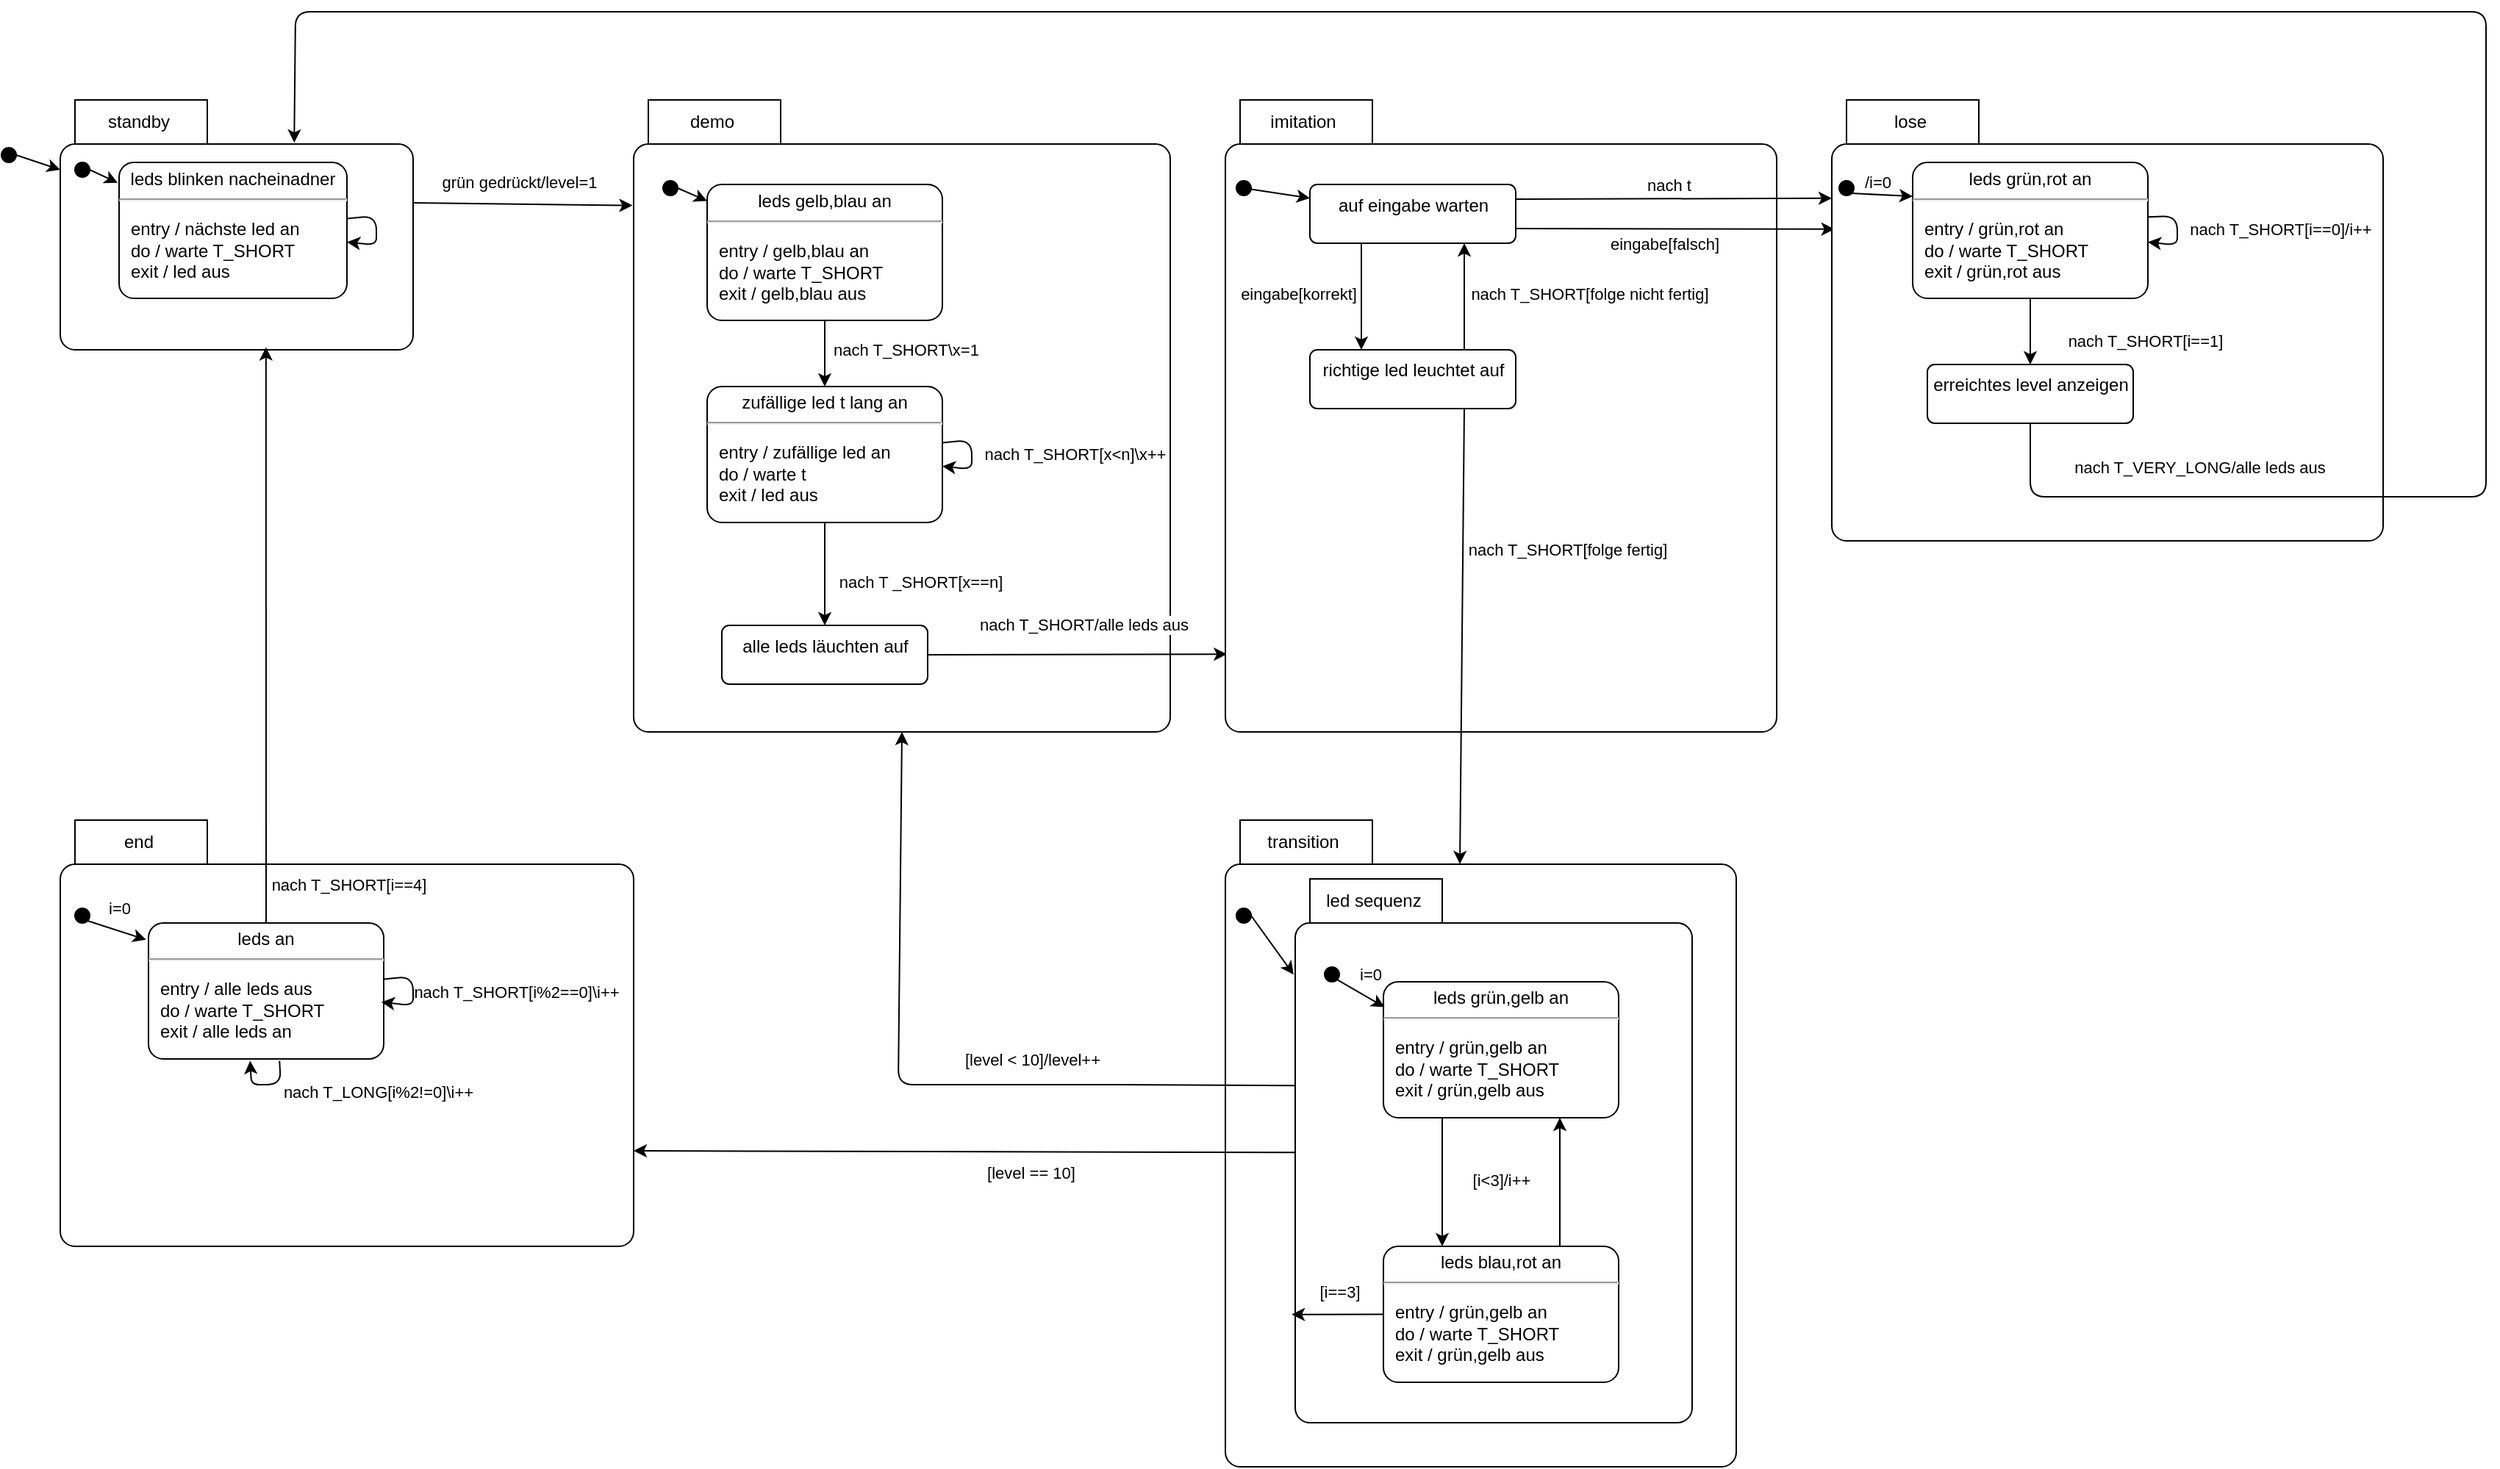 <mxfile version="22.0.8" type="device" pages="3">
  <diagram id="D3IicqyF11kkm4o1MD9Q" name="Page-1">
    <mxGraphModel dx="1434" dy="746" grid="1" gridSize="10" guides="1" tooltips="1" connect="1" arrows="1" fold="1" page="1" pageScale="1" pageWidth="850" pageHeight="1100" math="0" shadow="0">
      <root>
        <mxCell id="0" />
        <mxCell id="1" parent="0" />
        <mxCell id="29" style="edgeStyle=none;html=1;entryX=-0.002;entryY=0.167;entryDx=0;entryDy=0;entryPerimeter=0;exitX=0;exitY=0;exitDx=240;exitDy=70;exitPerimeter=0;" parent="1" source="10" target="27" edge="1">
          <mxGeometry relative="1" as="geometry" />
        </mxCell>
        <mxCell id="33" value="grün gedrückt/level=1" style="edgeLabel;html=1;align=center;verticalAlign=middle;resizable=0;points=[];" parent="29" vertex="1" connectable="0">
          <mxGeometry x="0.108" relative="1" as="geometry">
            <mxPoint x="-11" y="-15" as="offset" />
          </mxGeometry>
        </mxCell>
        <mxCell id="10" value="standby" style="shape=folder;align=center;verticalAlign=middle;fontStyle=0;tabWidth=100;tabHeight=30;tabPosition=left;html=1;boundedLbl=1;labelInHeader=1;rounded=1;absoluteArcSize=1;arcSize=10;" parent="1" vertex="1">
          <mxGeometry x="120" y="100" width="240" height="170" as="geometry" />
        </mxCell>
        <mxCell id="23" style="edgeStyle=none;html=1;exitX=1;exitY=0.5;exitDx=0;exitDy=0;entryX=-0.006;entryY=0.15;entryDx=0;entryDy=0;entryPerimeter=0;" parent="1" source="18" target="Jlubn_iuwcVvSVEcYl1L-103" edge="1">
          <mxGeometry relative="1" as="geometry">
            <mxPoint x="160.7" y="151.192" as="targetPoint" />
          </mxGeometry>
        </mxCell>
        <mxCell id="18" value="" style="ellipse;fillColor=strokeColor;" parent="1" vertex="1">
          <mxGeometry x="130" y="142.5" width="10" height="10" as="geometry" />
        </mxCell>
        <mxCell id="22" style="edgeStyle=none;html=1;exitX=1;exitY=0.5;exitDx=0;exitDy=0;entryX=0;entryY=0;entryDx=0;entryDy=47.5;entryPerimeter=0;" parent="1" source="19" target="10" edge="1">
          <mxGeometry relative="1" as="geometry" />
        </mxCell>
        <mxCell id="19" value="" style="ellipse;fillColor=strokeColor;" parent="1" vertex="1">
          <mxGeometry x="80" y="132.5" width="10" height="10" as="geometry" />
        </mxCell>
        <mxCell id="27" value="demo" style="shape=folder;align=center;verticalAlign=middle;fontStyle=0;tabWidth=100;tabHeight=30;tabPosition=left;html=1;boundedLbl=1;labelInHeader=1;rounded=1;absoluteArcSize=1;arcSize=10;" parent="1" vertex="1">
          <mxGeometry x="510" y="100" width="365" height="430" as="geometry" />
        </mxCell>
        <mxCell id="38" style="edgeStyle=none;html=1;" parent="1" source="Jlubn_iuwcVvSVEcYl1L-103" target="Jlubn_iuwcVvSVEcYl1L-103" edge="1">
          <mxGeometry relative="1" as="geometry">
            <mxPoint x="259.8" y="159.6" as="sourcePoint" />
            <mxPoint x="260" y="173.393" as="targetPoint" />
          </mxGeometry>
        </mxCell>
        <mxCell id="46" style="edgeStyle=none;html=1;" parent="1" source="51" target="53" edge="1">
          <mxGeometry relative="1" as="geometry">
            <mxPoint x="640" y="192.5" as="sourcePoint" />
            <mxPoint x="555" y="350.0" as="targetPoint" />
          </mxGeometry>
        </mxCell>
        <mxCell id="47" value="nach T_SHORT\x=1" style="edgeLabel;html=1;align=center;verticalAlign=middle;resizable=0;points=[];" parent="46" vertex="1" connectable="0">
          <mxGeometry x="-0.562" y="1" relative="1" as="geometry">
            <mxPoint x="54" y="10" as="offset" />
          </mxGeometry>
        </mxCell>
        <mxCell id="42" style="edgeStyle=none;html=1;exitX=1;exitY=0.5;exitDx=0;exitDy=0;" parent="1" source="41" target="51" edge="1">
          <mxGeometry relative="1" as="geometry">
            <mxPoint x="570" y="162.5" as="targetPoint" />
          </mxGeometry>
        </mxCell>
        <mxCell id="41" value="" style="ellipse;fillColor=strokeColor;" parent="1" vertex="1">
          <mxGeometry x="530" y="155" width="10" height="10" as="geometry" />
        </mxCell>
        <mxCell id="49" style="edgeStyle=none;html=1;entryX=0.5;entryY=0;entryDx=0;entryDy=0;" parent="1" source="53" target="48" edge="1">
          <mxGeometry relative="1" as="geometry">
            <mxPoint x="540" y="520" as="sourcePoint" />
          </mxGeometry>
        </mxCell>
        <mxCell id="50" value="nach T _SHORT[x==n]" style="edgeLabel;html=1;align=center;verticalAlign=middle;resizable=0;points=[];" parent="49" vertex="1" connectable="0">
          <mxGeometry x="-0.407" y="1" relative="1" as="geometry">
            <mxPoint x="64" y="19" as="offset" />
          </mxGeometry>
        </mxCell>
        <mxCell id="44" style="edgeStyle=none;html=1;" parent="1" source="53" target="53" edge="1">
          <mxGeometry relative="1" as="geometry">
            <mxPoint x="730" y="440.0" as="sourcePoint" />
            <mxPoint x="730" y="457.778" as="targetPoint" />
          </mxGeometry>
        </mxCell>
        <mxCell id="45" value="nach T_SHORT[x&amp;lt;n]\x++" style="edgeLabel;html=1;align=center;verticalAlign=middle;resizable=0;points=[];" parent="44" vertex="1" connectable="0">
          <mxGeometry x="-0.197" y="-1" relative="1" as="geometry">
            <mxPoint x="71" y="6" as="offset" />
          </mxGeometry>
        </mxCell>
        <mxCell id="57" style="edgeStyle=none;html=1;exitX=1;exitY=0.5;exitDx=0;exitDy=0;entryX=0.003;entryY=0.877;entryDx=0;entryDy=0;entryPerimeter=0;" parent="1" source="48" target="55" edge="1">
          <mxGeometry relative="1" as="geometry" />
        </mxCell>
        <mxCell id="58" value="nach T_SHORT/alle leds aus" style="edgeLabel;html=1;align=center;verticalAlign=middle;resizable=0;points=[];" parent="57" vertex="1" connectable="0">
          <mxGeometry x="0.389" relative="1" as="geometry">
            <mxPoint x="-36" y="-20" as="offset" />
          </mxGeometry>
        </mxCell>
        <mxCell id="48" value="alle leds läuchten auf" style="html=1;align=center;verticalAlign=top;rounded=1;absoluteArcSize=1;arcSize=10;dashed=0;" parent="1" vertex="1">
          <mxGeometry x="570" y="457.5" width="140" height="40" as="geometry" />
        </mxCell>
        <mxCell id="51" value="&lt;p style=&quot;margin:0px;margin-top:4px;text-align:center;&quot;&gt;&lt;span style=&quot;&quot;&gt;leds gelb,blau an&lt;/span&gt;&lt;br&gt;&lt;/p&gt;&lt;hr&gt;&lt;p&gt;&lt;/p&gt;&lt;p style=&quot;margin:0px;margin-left:8px;text-align:left;&quot;&gt;entry / gelb,blau an&amp;nbsp;&lt;br&gt;do / warte T_SHORT&lt;br&gt;exit / gelb,blau aus&lt;/p&gt;" style="shape=mxgraph.sysml.simpleState;html=1;overflow=fill;whiteSpace=wrap;align=center;" parent="1" vertex="1">
          <mxGeometry x="560" y="157.5" width="160" height="92.5" as="geometry" />
        </mxCell>
        <mxCell id="53" value="&lt;p style=&quot;margin:0px;margin-top:4px;text-align:center;&quot;&gt;zufällige led t lang an&lt;/p&gt;&lt;hr&gt;&lt;p&gt;&lt;/p&gt;&lt;p style=&quot;margin:0px;margin-left:8px;text-align:left;&quot;&gt;entry / zufällige led an&amp;nbsp;&lt;br&gt;do / warte t&lt;br&gt;exit / led aus&lt;/p&gt;" style="shape=mxgraph.sysml.simpleState;html=1;overflow=fill;whiteSpace=wrap;align=center;" parent="1" vertex="1">
          <mxGeometry x="560" y="295" width="160" height="92.5" as="geometry" />
        </mxCell>
        <mxCell id="55" value="imitation" style="shape=folder;align=center;verticalAlign=middle;fontStyle=0;tabWidth=100;tabHeight=30;tabPosition=left;html=1;boundedLbl=1;labelInHeader=1;rounded=1;absoluteArcSize=1;arcSize=10;" parent="1" vertex="1">
          <mxGeometry x="912.5" y="100" width="375" height="430" as="geometry" />
        </mxCell>
        <mxCell id="63" value="" style="edgeStyle=none;html=1;" parent="1" source="59" target="61" edge="1">
          <mxGeometry relative="1" as="geometry" />
        </mxCell>
        <mxCell id="59" value="" style="ellipse;fillColor=strokeColor;" parent="1" vertex="1">
          <mxGeometry x="920" y="155" width="10" height="10" as="geometry" />
        </mxCell>
        <mxCell id="64" style="edgeStyle=none;html=1;exitX=1;exitY=0.25;exitDx=0;exitDy=0;entryX=0;entryY=0.223;entryDx=0;entryDy=0;entryPerimeter=0;" parent="1" source="61" target="76" edge="1">
          <mxGeometry relative="1" as="geometry">
            <mxPoint x="1320" y="180" as="targetPoint" />
          </mxGeometry>
        </mxCell>
        <mxCell id="65" value="nach t" style="edgeLabel;html=1;align=center;verticalAlign=middle;resizable=0;points=[];" parent="64" vertex="1" connectable="0">
          <mxGeometry x="-0.458" y="1" relative="1" as="geometry">
            <mxPoint x="45" y="-9" as="offset" />
          </mxGeometry>
        </mxCell>
        <mxCell id="67" style="edgeStyle=none;html=1;exitX=1;exitY=0.75;exitDx=0;exitDy=0;entryX=0.005;entryY=0.293;entryDx=0;entryDy=0;entryPerimeter=0;" parent="1" source="61" target="76" edge="1">
          <mxGeometry relative="1" as="geometry">
            <mxPoint x="1320" y="200.241" as="targetPoint" />
          </mxGeometry>
        </mxCell>
        <mxCell id="68" value="eingabe[falsch]" style="edgeLabel;html=1;align=center;verticalAlign=middle;resizable=0;points=[];" parent="67" vertex="1" connectable="0">
          <mxGeometry x="-0.182" y="1" relative="1" as="geometry">
            <mxPoint x="12" y="11" as="offset" />
          </mxGeometry>
        </mxCell>
        <mxCell id="70" style="edgeStyle=none;html=1;exitX=0.25;exitY=1;exitDx=0;exitDy=0;entryX=0.25;entryY=0;entryDx=0;entryDy=0;" parent="1" source="61" target="69" edge="1">
          <mxGeometry relative="1" as="geometry" />
        </mxCell>
        <mxCell id="71" value="eingabe[korrekt]" style="edgeLabel;html=1;align=center;verticalAlign=middle;resizable=0;points=[];" parent="70" vertex="1" connectable="0">
          <mxGeometry x="-0.291" relative="1" as="geometry">
            <mxPoint x="-43" y="9" as="offset" />
          </mxGeometry>
        </mxCell>
        <mxCell id="61" value="auf eingabe warten" style="html=1;align=center;verticalAlign=top;rounded=1;absoluteArcSize=1;arcSize=10;dashed=0;" parent="1" vertex="1">
          <mxGeometry x="970" y="157.5" width="140" height="40" as="geometry" />
        </mxCell>
        <mxCell id="72" style="edgeStyle=none;html=1;exitX=0.75;exitY=0;exitDx=0;exitDy=0;entryX=0.75;entryY=1;entryDx=0;entryDy=0;" parent="1" source="69" target="61" edge="1">
          <mxGeometry relative="1" as="geometry" />
        </mxCell>
        <mxCell id="73" value="nach T_SHORT[folge nicht fertig]" style="edgeLabel;html=1;align=center;verticalAlign=middle;resizable=0;points=[];" parent="72" vertex="1" connectable="0">
          <mxGeometry x="0.291" y="-1" relative="1" as="geometry">
            <mxPoint x="84" y="9" as="offset" />
          </mxGeometry>
        </mxCell>
        <mxCell id="74" style="edgeStyle=none;html=1;exitX=0.75;exitY=1;exitDx=0;exitDy=0;entryX=0.459;entryY=0.068;entryDx=0;entryDy=0;entryPerimeter=0;" parent="1" source="69" target="90" edge="1">
          <mxGeometry relative="1" as="geometry">
            <mxPoint x="1010" y="590" as="targetPoint" />
          </mxGeometry>
        </mxCell>
        <mxCell id="75" value="nach T_SHORT[folge fertig]" style="edgeLabel;html=1;align=center;verticalAlign=middle;resizable=0;points=[];" parent="74" vertex="1" connectable="0">
          <mxGeometry x="-0.629" relative="1" as="geometry">
            <mxPoint x="70" y="38" as="offset" />
          </mxGeometry>
        </mxCell>
        <mxCell id="69" value="richtige led leuchtet auf" style="html=1;align=center;verticalAlign=top;rounded=1;absoluteArcSize=1;arcSize=10;dashed=0;" parent="1" vertex="1">
          <mxGeometry x="970" y="270" width="140" height="40" as="geometry" />
        </mxCell>
        <mxCell id="76" value="lose" style="shape=folder;align=center;verticalAlign=middle;fontStyle=0;tabWidth=100;tabHeight=30;tabPosition=left;html=1;boundedLbl=1;labelInHeader=1;rounded=1;absoluteArcSize=1;arcSize=10;" parent="1" vertex="1">
          <mxGeometry x="1325" y="100" width="375" height="300" as="geometry" />
        </mxCell>
        <mxCell id="82" style="edgeStyle=none;html=1;exitX=1;exitY=1;exitDx=0;exitDy=0;entryX=0;entryY=0.25;entryDx=0;entryDy=0;entryPerimeter=0;" parent="1" source="77" target="Jlubn_iuwcVvSVEcYl1L-104" edge="1">
          <mxGeometry relative="1" as="geometry">
            <mxPoint x="1360" y="180" as="targetPoint" />
          </mxGeometry>
        </mxCell>
        <mxCell id="Jlubn_iuwcVvSVEcYl1L-106" value="/i=0" style="edgeLabel;html=1;align=center;verticalAlign=middle;resizable=0;points=[];" parent="82" vertex="1" connectable="0">
          <mxGeometry x="-0.165" relative="1" as="geometry">
            <mxPoint y="-9" as="offset" />
          </mxGeometry>
        </mxCell>
        <mxCell id="77" value="" style="ellipse;fillColor=strokeColor;" parent="1" vertex="1">
          <mxGeometry x="1330" y="155" width="10" height="10" as="geometry" />
        </mxCell>
        <mxCell id="86" style="edgeStyle=none;html=1;entryX=0.5;entryY=0;entryDx=0;entryDy=0;" parent="1" source="Jlubn_iuwcVvSVEcYl1L-104" target="85" edge="1">
          <mxGeometry relative="1" as="geometry">
            <mxPoint x="1430" y="210" as="sourcePoint" />
          </mxGeometry>
        </mxCell>
        <mxCell id="87" value="nach T_SHORT[i==1]" style="edgeLabel;html=1;align=center;verticalAlign=middle;resizable=0;points=[];" parent="86" vertex="1" connectable="0">
          <mxGeometry x="-0.526" y="1" relative="1" as="geometry">
            <mxPoint x="77" y="18" as="offset" />
          </mxGeometry>
        </mxCell>
        <mxCell id="83" style="edgeStyle=none;html=1;exitX=1;exitY=0.402;exitDx=0;exitDy=0;exitPerimeter=0;" parent="1" source="Jlubn_iuwcVvSVEcYl1L-104" target="Jlubn_iuwcVvSVEcYl1L-104" edge="1">
          <mxGeometry relative="1" as="geometry">
            <mxPoint x="1500" y="180" as="sourcePoint" />
            <mxPoint x="1500" y="197.778" as="targetPoint" />
          </mxGeometry>
        </mxCell>
        <mxCell id="84" value="nach T_SHORT[i==0]/i++" style="edgeLabel;html=1;align=center;verticalAlign=middle;resizable=0;points=[];" parent="83" vertex="1" connectable="0">
          <mxGeometry x="-0.216" y="-1" relative="1" as="geometry">
            <mxPoint x="71" y="6" as="offset" />
          </mxGeometry>
        </mxCell>
        <mxCell id="88" style="edgeStyle=none;html=1;exitX=0.5;exitY=1;exitDx=0;exitDy=0;entryX=0.663;entryY=0.171;entryDx=0;entryDy=0;entryPerimeter=0;" parent="1" source="85" target="10" edge="1">
          <mxGeometry relative="1" as="geometry">
            <mxPoint x="280" y="50" as="targetPoint" />
            <Array as="points">
              <mxPoint x="1460" y="370" />
              <mxPoint x="1770" y="370" />
              <mxPoint x="1770" y="40" />
              <mxPoint x="280" y="40" />
            </Array>
          </mxGeometry>
        </mxCell>
        <mxCell id="89" value="nach T_VERY_LONG/alle leds aus" style="edgeLabel;html=1;align=center;verticalAlign=middle;resizable=0;points=[];" parent="88" vertex="1" connectable="0">
          <mxGeometry x="0.642" relative="1" as="geometry">
            <mxPoint x="978" y="310" as="offset" />
          </mxGeometry>
        </mxCell>
        <mxCell id="85" value="erreichtes level anzeigen" style="html=1;align=center;verticalAlign=top;rounded=1;absoluteArcSize=1;arcSize=10;dashed=0;" parent="1" vertex="1">
          <mxGeometry x="1390" y="280" width="140" height="40" as="geometry" />
        </mxCell>
        <mxCell id="90" value="transition" style="shape=folder;align=center;verticalAlign=middle;fontStyle=0;tabWidth=100;tabHeight=30;tabPosition=left;html=1;boundedLbl=1;labelInHeader=1;rounded=1;absoluteArcSize=1;arcSize=10;" parent="1" vertex="1">
          <mxGeometry x="912.5" y="590" width="347.5" height="440" as="geometry" />
        </mxCell>
        <mxCell id="94" style="edgeStyle=none;html=1;entryX=0.5;entryY=1;entryDx=0;entryDy=0;entryPerimeter=0;exitX=0;exitY=0.38;exitDx=0;exitDy=0;exitPerimeter=0;" parent="1" source="Jlubn_iuwcVvSVEcYl1L-110" target="27" edge="1">
          <mxGeometry relative="1" as="geometry">
            <Array as="points">
              <mxPoint x="830" y="770" />
              <mxPoint x="690" y="770" />
            </Array>
            <mxPoint x="810" y="690" as="sourcePoint" />
          </mxGeometry>
        </mxCell>
        <mxCell id="95" value="[level &amp;lt; 10]/level++" style="edgeLabel;html=1;align=center;verticalAlign=middle;resizable=0;points=[];" parent="94" vertex="1" connectable="0">
          <mxGeometry x="-0.135" y="1" relative="1" as="geometry">
            <mxPoint x="41" y="-18" as="offset" />
          </mxGeometry>
        </mxCell>
        <mxCell id="96" style="edgeStyle=none;html=1;entryX=0;entryY=0;entryDx=390;entryDy=225;entryPerimeter=0;exitX=-0.001;exitY=0.503;exitDx=0;exitDy=0;exitPerimeter=0;" parent="1" source="Jlubn_iuwcVvSVEcYl1L-110" target="98" edge="1">
          <mxGeometry relative="1" as="geometry">
            <mxPoint x="830.0" y="920" as="targetPoint" />
            <Array as="points" />
            <mxPoint x="820" y="910" as="sourcePoint" />
          </mxGeometry>
        </mxCell>
        <mxCell id="97" value="[level == 10]" style="edgeLabel;html=1;align=center;verticalAlign=middle;resizable=0;points=[];" parent="96" vertex="1" connectable="0">
          <mxGeometry x="0.675" y="2" relative="1" as="geometry">
            <mxPoint x="197" y="13" as="offset" />
          </mxGeometry>
        </mxCell>
        <mxCell id="92" value="" style="ellipse;fillColor=strokeColor;" parent="1" vertex="1">
          <mxGeometry x="920" y="650" width="10" height="10" as="geometry" />
        </mxCell>
        <mxCell id="98" value="end" style="shape=folder;align=center;verticalAlign=middle;fontStyle=0;tabWidth=100;tabHeight=30;tabPosition=left;html=1;boundedLbl=1;labelInHeader=1;rounded=1;absoluteArcSize=1;arcSize=10;" parent="1" vertex="1">
          <mxGeometry x="120" y="590" width="390" height="290" as="geometry" />
        </mxCell>
        <mxCell id="101" style="edgeStyle=none;html=1;exitX=1;exitY=1;exitDx=0;exitDy=0;entryX=-0.01;entryY=0.123;entryDx=0;entryDy=0;entryPerimeter=0;" parent="1" source="99" target="Jlubn_iuwcVvSVEcYl1L-127" edge="1">
          <mxGeometry relative="1" as="geometry">
            <mxPoint x="150" y="670" as="targetPoint" />
          </mxGeometry>
        </mxCell>
        <mxCell id="Jlubn_iuwcVvSVEcYl1L-128" value="i=0" style="edgeLabel;html=1;align=center;verticalAlign=middle;resizable=0;points=[];" parent="101" vertex="1" connectable="0">
          <mxGeometry x="-0.338" relative="1" as="geometry">
            <mxPoint x="8" y="-13" as="offset" />
          </mxGeometry>
        </mxCell>
        <mxCell id="99" value="" style="ellipse;fillColor=strokeColor;" parent="1" vertex="1">
          <mxGeometry x="130" y="650" width="10" height="10" as="geometry" />
        </mxCell>
        <mxCell id="102" style="edgeStyle=none;html=1;exitX=0.5;exitY=0;exitDx=0;exitDy=0;entryX=0.583;entryY=0.99;entryDx=0;entryDy=0;entryPerimeter=0;exitPerimeter=0;" parent="1" source="Jlubn_iuwcVvSVEcYl1L-127" target="10" edge="1">
          <mxGeometry relative="1" as="geometry">
            <mxPoint x="255" y="670" as="sourcePoint" />
          </mxGeometry>
        </mxCell>
        <mxCell id="Jlubn_iuwcVvSVEcYl1L-134" value="nach T_SHORT[i==4]" style="edgeLabel;html=1;align=center;verticalAlign=middle;resizable=0;points=[];" parent="102" vertex="1" connectable="0">
          <mxGeometry x="-0.866" relative="1" as="geometry">
            <mxPoint x="56" as="offset" />
          </mxGeometry>
        </mxCell>
        <mxCell id="Jlubn_iuwcVvSVEcYl1L-103" value="&lt;p style=&quot;margin:0px;margin-top:4px;text-align:center;&quot;&gt;&lt;span style=&quot;&quot;&gt;leds blinken nacheinadner&lt;/span&gt;&lt;br&gt;&lt;/p&gt;&lt;hr&gt;&lt;p&gt;&lt;/p&gt;&lt;p style=&quot;margin:0px;margin-left:8px;text-align:left;&quot;&gt;entry / nächste led an&lt;br&gt;do / warte T_SHORT&lt;br&gt;exit / led aus&lt;br&gt;&lt;/p&gt;" style="shape=mxgraph.sysml.simpleState;html=1;overflow=fill;whiteSpace=wrap;align=center;" parent="1" vertex="1">
          <mxGeometry x="160" y="142.5" width="155" height="92.5" as="geometry" />
        </mxCell>
        <mxCell id="Jlubn_iuwcVvSVEcYl1L-104" value="&lt;p style=&quot;margin:0px;margin-top:4px;text-align:center;&quot;&gt;&lt;span style=&quot;&quot;&gt;leds grün,rot an&lt;/span&gt;&lt;br&gt;&lt;/p&gt;&lt;hr&gt;&lt;p&gt;&lt;/p&gt;&lt;p style=&quot;margin:0px;margin-left:8px;text-align:left;&quot;&gt;entry / grün,rot an&amp;nbsp;&lt;br&gt;do / warte T_SHORT&lt;br&gt;exit / grün,rot aus&lt;/p&gt;" style="shape=mxgraph.sysml.simpleState;html=1;overflow=fill;whiteSpace=wrap;align=center;" parent="1" vertex="1">
          <mxGeometry x="1380" y="142.5" width="160" height="92.5" as="geometry" />
        </mxCell>
        <mxCell id="Jlubn_iuwcVvSVEcYl1L-110" value="led sequenz" style="shape=folder;align=center;verticalAlign=middle;fontStyle=0;tabWidth=100;tabHeight=30;tabPosition=left;html=1;boundedLbl=1;labelInHeader=1;rounded=1;absoluteArcSize=1;arcSize=10;" parent="1" vertex="1">
          <mxGeometry x="960" y="630" width="270" height="370" as="geometry" />
        </mxCell>
        <mxCell id="Jlubn_iuwcVvSVEcYl1L-111" value="" style="ellipse;fillColor=strokeColor;" parent="1" vertex="1">
          <mxGeometry x="980" y="690" width="10" height="10" as="geometry" />
        </mxCell>
        <mxCell id="Jlubn_iuwcVvSVEcYl1L-109" value="&lt;p style=&quot;margin:0px;margin-top:4px;text-align:center;&quot;&gt;&lt;span style=&quot;&quot;&gt;leds grün,gelb an&lt;/span&gt;&lt;br&gt;&lt;/p&gt;&lt;hr&gt;&lt;p&gt;&lt;/p&gt;&lt;p style=&quot;margin:0px;margin-left:8px;text-align:left;&quot;&gt;entry / grün,gelb an&amp;nbsp;&lt;br&gt;do / warte T_SHORT&lt;br&gt;exit /&amp;nbsp;grün,gelb aus&lt;/p&gt;" style="shape=mxgraph.sysml.simpleState;html=1;overflow=fill;whiteSpace=wrap;align=center;" parent="1" vertex="1">
          <mxGeometry x="1020" y="700" width="160" height="92.5" as="geometry" />
        </mxCell>
        <mxCell id="Jlubn_iuwcVvSVEcYl1L-115" style="orthogonalLoop=1;jettySize=auto;html=1;exitX=1;exitY=1;exitDx=0;exitDy=0;entryX=0.005;entryY=0.186;entryDx=0;entryDy=0;entryPerimeter=0;rounded=0;strokeColor=default;" parent="1" source="Jlubn_iuwcVvSVEcYl1L-111" target="Jlubn_iuwcVvSVEcYl1L-109" edge="1">
          <mxGeometry relative="1" as="geometry" />
        </mxCell>
        <mxCell id="Jlubn_iuwcVvSVEcYl1L-116" value="i=0" style="edgeLabel;html=1;align=center;verticalAlign=middle;resizable=0;points=[];" parent="Jlubn_iuwcVvSVEcYl1L-115" vertex="1" connectable="0">
          <mxGeometry x="-0.364" y="1" relative="1" as="geometry">
            <mxPoint x="11" y="-9" as="offset" />
          </mxGeometry>
        </mxCell>
        <mxCell id="Jlubn_iuwcVvSVEcYl1L-117" value="&lt;p style=&quot;margin:0px;margin-top:4px;text-align:center;&quot;&gt;&lt;span style=&quot;&quot;&gt;leds blau,rot an&lt;/span&gt;&lt;br&gt;&lt;/p&gt;&lt;hr&gt;&lt;p&gt;&lt;/p&gt;&lt;p style=&quot;margin:0px;margin-left:8px;text-align:left;&quot;&gt;entry / grün,gelb an&amp;nbsp;&lt;br&gt;do / warte T_SHORT&lt;br&gt;exit /&amp;nbsp;grün,gelb aus&lt;/p&gt;" style="shape=mxgraph.sysml.simpleState;html=1;overflow=fill;whiteSpace=wrap;align=center;" parent="1" vertex="1">
          <mxGeometry x="1020" y="880" width="160" height="92.5" as="geometry" />
        </mxCell>
        <mxCell id="Jlubn_iuwcVvSVEcYl1L-118" style="edgeStyle=orthogonalEdgeStyle;rounded=0;orthogonalLoop=1;jettySize=auto;html=1;exitX=0.25;exitY=1;exitDx=0;exitDy=0;exitPerimeter=0;entryX=0.25;entryY=0;entryDx=0;entryDy=0;entryPerimeter=0;" parent="1" source="Jlubn_iuwcVvSVEcYl1L-109" target="Jlubn_iuwcVvSVEcYl1L-117" edge="1">
          <mxGeometry relative="1" as="geometry" />
        </mxCell>
        <mxCell id="Jlubn_iuwcVvSVEcYl1L-120" value="[i&amp;lt;3]/i++" style="edgeLabel;html=1;align=center;verticalAlign=middle;resizable=0;points=[];" parent="Jlubn_iuwcVvSVEcYl1L-118" vertex="1" connectable="0">
          <mxGeometry x="-0.036" relative="1" as="geometry">
            <mxPoint x="40" as="offset" />
          </mxGeometry>
        </mxCell>
        <mxCell id="Jlubn_iuwcVvSVEcYl1L-119" style="edgeStyle=orthogonalEdgeStyle;rounded=0;orthogonalLoop=1;jettySize=auto;html=1;exitX=0.75;exitY=0;exitDx=0;exitDy=0;exitPerimeter=0;entryX=0.75;entryY=1;entryDx=0;entryDy=0;entryPerimeter=0;" parent="1" source="Jlubn_iuwcVvSVEcYl1L-117" target="Jlubn_iuwcVvSVEcYl1L-109" edge="1">
          <mxGeometry relative="1" as="geometry" />
        </mxCell>
        <mxCell id="Jlubn_iuwcVvSVEcYl1L-124" style="rounded=0;orthogonalLoop=1;jettySize=auto;html=1;exitX=1;exitY=0.5;exitDx=0;exitDy=0;entryX=-0.004;entryY=0.176;entryDx=0;entryDy=0;entryPerimeter=0;" parent="1" source="92" target="Jlubn_iuwcVvSVEcYl1L-110" edge="1">
          <mxGeometry relative="1" as="geometry" />
        </mxCell>
        <mxCell id="Jlubn_iuwcVvSVEcYl1L-125" style="rounded=0;orthogonalLoop=1;jettySize=auto;html=1;exitX=0;exitY=0.5;exitDx=0;exitDy=0;exitPerimeter=0;entryX=-0.009;entryY=0.801;entryDx=0;entryDy=0;entryPerimeter=0;" parent="1" source="Jlubn_iuwcVvSVEcYl1L-117" target="Jlubn_iuwcVvSVEcYl1L-110" edge="1">
          <mxGeometry relative="1" as="geometry" />
        </mxCell>
        <mxCell id="Jlubn_iuwcVvSVEcYl1L-126" value="[i==3]" style="edgeLabel;html=1;align=center;verticalAlign=middle;resizable=0;points=[];" parent="Jlubn_iuwcVvSVEcYl1L-125" vertex="1" connectable="0">
          <mxGeometry x="0.121" y="-1" relative="1" as="geometry">
            <mxPoint x="5" y="-15" as="offset" />
          </mxGeometry>
        </mxCell>
        <mxCell id="Jlubn_iuwcVvSVEcYl1L-127" value="&lt;p style=&quot;margin:0px;margin-top:4px;text-align:center;&quot;&gt;&lt;span style=&quot;&quot;&gt;leds an&lt;/span&gt;&lt;br&gt;&lt;/p&gt;&lt;hr&gt;&lt;p&gt;&lt;/p&gt;&lt;p style=&quot;margin:0px;margin-left:8px;text-align:left;&quot;&gt;entry / alle leds aus &lt;br&gt;do / warte T_SHORT&lt;br&gt;exit / alle leds an&lt;br&gt;&lt;/p&gt;" style="shape=mxgraph.sysml.simpleState;html=1;overflow=fill;whiteSpace=wrap;align=center;" parent="1" vertex="1">
          <mxGeometry x="180" y="660" width="160" height="92.5" as="geometry" />
        </mxCell>
        <mxCell id="Jlubn_iuwcVvSVEcYl1L-129" style="rounded=0;orthogonalLoop=1;jettySize=auto;html=1;exitX=1;exitY=0.25;exitDx=0;exitDy=0;exitPerimeter=0;" parent="1" source="Jlubn_iuwcVvSVEcYl1L-127" target="Jlubn_iuwcVvSVEcYl1L-127" edge="1">
          <mxGeometry relative="1" as="geometry" />
        </mxCell>
        <mxCell id="Jlubn_iuwcVvSVEcYl1L-130" style="edgeStyle=none;html=1;entryX=0.99;entryY=0.582;entryDx=0;entryDy=0;entryPerimeter=0;" parent="1" source="Jlubn_iuwcVvSVEcYl1L-127" target="Jlubn_iuwcVvSVEcYl1L-127" edge="1">
          <mxGeometry relative="1" as="geometry">
            <mxPoint x="730" y="343" as="sourcePoint" />
            <mxPoint x="730" y="359" as="targetPoint" />
          </mxGeometry>
        </mxCell>
        <mxCell id="Jlubn_iuwcVvSVEcYl1L-131" value="nach T_SHORT[i%2==0]\i++" style="edgeLabel;html=1;align=center;verticalAlign=middle;resizable=0;points=[];" parent="Jlubn_iuwcVvSVEcYl1L-130" vertex="1" connectable="0">
          <mxGeometry x="-0.197" y="-1" relative="1" as="geometry">
            <mxPoint x="71" y="6" as="offset" />
          </mxGeometry>
        </mxCell>
        <mxCell id="Jlubn_iuwcVvSVEcYl1L-132" style="edgeStyle=none;html=1;entryX=0.432;entryY=1.014;entryDx=0;entryDy=0;entryPerimeter=0;exitX=0.557;exitY=1.014;exitDx=0;exitDy=0;exitPerimeter=0;" parent="1" source="Jlubn_iuwcVvSVEcYl1L-127" target="Jlubn_iuwcVvSVEcYl1L-127" edge="1">
          <mxGeometry relative="1" as="geometry">
            <mxPoint x="350" y="708" as="sourcePoint" />
            <mxPoint x="348" y="724" as="targetPoint" />
            <Array as="points">
              <mxPoint x="270" y="770" />
              <mxPoint x="250" y="770" />
            </Array>
          </mxGeometry>
        </mxCell>
        <mxCell id="Jlubn_iuwcVvSVEcYl1L-133" value="nach T_LONG[i%2!=0]\i++" style="edgeLabel;html=1;align=center;verticalAlign=middle;resizable=0;points=[];" parent="Jlubn_iuwcVvSVEcYl1L-132" vertex="1" connectable="0">
          <mxGeometry x="-0.197" y="-1" relative="1" as="geometry">
            <mxPoint x="71" y="6" as="offset" />
          </mxGeometry>
        </mxCell>
      </root>
    </mxGraphModel>
  </diagram>
  <diagram id="7xVre9q5aTHMmVUL6bVX" name="simple">
    <mxGraphModel dx="1434" dy="746" grid="1" gridSize="10" guides="1" tooltips="1" connect="1" arrows="1" fold="1" page="1" pageScale="1" pageWidth="850" pageHeight="1100" math="0" shadow="0">
      <root>
        <mxCell id="0" />
        <mxCell id="1" parent="0" />
        <mxCell id="D8IjYl778lcUMwF5yj8K-8" style="edgeStyle=none;html=1;exitX=1;exitY=1;exitDx=0;exitDy=0;entryX=0;entryY=0.25;entryDx=0;entryDy=0;" parent="1" source="D8IjYl778lcUMwF5yj8K-1" target="D8IjYl778lcUMwF5yj8K-2" edge="1">
          <mxGeometry relative="1" as="geometry" />
        </mxCell>
        <mxCell id="D8IjYl778lcUMwF5yj8K-1" value="" style="shape=ellipse;html=1;fillColor=strokeColor;fontSize=18;fontColor=#ffffff;" parent="1" vertex="1">
          <mxGeometry y="110" width="10" height="10" as="geometry" />
        </mxCell>
        <mxCell id="D8IjYl778lcUMwF5yj8K-9" style="edgeStyle=none;html=1;exitX=1;exitY=0.5;exitDx=0;exitDy=0;entryX=0;entryY=0.5;entryDx=0;entryDy=0;" parent="1" source="D8IjYl778lcUMwF5yj8K-2" target="D8IjYl778lcUMwF5yj8K-3" edge="1">
          <mxGeometry relative="1" as="geometry" />
        </mxCell>
        <mxCell id="D8IjYl778lcUMwF5yj8K-10" value="güner Knopf/level=1" style="edgeLabel;html=1;align=center;verticalAlign=middle;resizable=0;points=[];" parent="D8IjYl778lcUMwF5yj8K-9" vertex="1" connectable="0">
          <mxGeometry x="-0.203" y="-1" relative="1" as="geometry">
            <mxPoint x="13" y="-11" as="offset" />
          </mxGeometry>
        </mxCell>
        <mxCell id="D8IjYl778lcUMwF5yj8K-2" value="standby" style="html=1;align=center;verticalAlign=top;rounded=1;absoluteArcSize=1;arcSize=10;dashed=0;" parent="1" vertex="1">
          <mxGeometry x="30" y="120" width="140" height="40" as="geometry" />
        </mxCell>
        <mxCell id="D8IjYl778lcUMwF5yj8K-11" style="edgeStyle=none;html=1;exitX=1;exitY=0.5;exitDx=0;exitDy=0;entryX=0;entryY=0.5;entryDx=0;entryDy=0;" parent="1" source="D8IjYl778lcUMwF5yj8K-3" target="D8IjYl778lcUMwF5yj8K-4" edge="1">
          <mxGeometry relative="1" as="geometry" />
        </mxCell>
        <mxCell id="D8IjYl778lcUMwF5yj8K-12" value="nach T_SHORT" style="edgeLabel;html=1;align=center;verticalAlign=middle;resizable=0;points=[];" parent="D8IjYl778lcUMwF5yj8K-11" vertex="1" connectable="0">
          <mxGeometry x="0.216" y="1" relative="1" as="geometry">
            <mxPoint x="-11" y="-9" as="offset" />
          </mxGeometry>
        </mxCell>
        <mxCell id="D8IjYl778lcUMwF5yj8K-3" value="demonstration" style="html=1;align=center;verticalAlign=top;rounded=1;absoluteArcSize=1;arcSize=10;dashed=0;" parent="1" vertex="1">
          <mxGeometry x="305" y="120" width="140" height="40" as="geometry" />
        </mxCell>
        <mxCell id="D8IjYl778lcUMwF5yj8K-13" style="edgeStyle=none;html=1;exitX=0.75;exitY=1;exitDx=0;exitDy=0;" parent="1" source="D8IjYl778lcUMwF5yj8K-4" target="D8IjYl778lcUMwF5yj8K-5" edge="1">
          <mxGeometry relative="1" as="geometry" />
        </mxCell>
        <mxCell id="D8IjYl778lcUMwF5yj8K-14" value="[fehler]" style="edgeLabel;html=1;align=center;verticalAlign=middle;resizable=0;points=[];" parent="D8IjYl778lcUMwF5yj8K-13" vertex="1" connectable="0">
          <mxGeometry x="-0.312" y="4" relative="1" as="geometry">
            <mxPoint x="11" y="21" as="offset" />
          </mxGeometry>
        </mxCell>
        <mxCell id="D8IjYl778lcUMwF5yj8K-15" style="edgeStyle=none;html=1;exitX=0.25;exitY=1;exitDx=0;exitDy=0;entryX=0.75;entryY=0;entryDx=0;entryDy=0;" parent="1" source="D8IjYl778lcUMwF5yj8K-4" target="D8IjYl778lcUMwF5yj8K-6" edge="1">
          <mxGeometry relative="1" as="geometry" />
        </mxCell>
        <mxCell id="D8IjYl778lcUMwF5yj8K-16" value="[alle korrekt]" style="edgeLabel;html=1;align=center;verticalAlign=middle;resizable=0;points=[];" parent="D8IjYl778lcUMwF5yj8K-15" vertex="1" connectable="0">
          <mxGeometry x="-0.223" y="2" relative="1" as="geometry">
            <mxPoint x="-6" y="12" as="offset" />
          </mxGeometry>
        </mxCell>
        <mxCell id="D8IjYl778lcUMwF5yj8K-4" value="imitation" style="html=1;align=center;verticalAlign=top;rounded=1;absoluteArcSize=1;arcSize=10;dashed=0;" parent="1" vertex="1">
          <mxGeometry x="570" y="120" width="140" height="40" as="geometry" />
        </mxCell>
        <mxCell id="D8IjYl778lcUMwF5yj8K-22" style="edgeStyle=none;html=1;exitX=0.5;exitY=1;exitDx=0;exitDy=0;entryX=0.25;entryY=1;entryDx=0;entryDy=0;" parent="1" source="D8IjYl778lcUMwF5yj8K-5" target="D8IjYl778lcUMwF5yj8K-2" edge="1">
          <mxGeometry relative="1" as="geometry">
            <Array as="points">
              <mxPoint x="780" y="350" />
              <mxPoint x="65" y="350" />
            </Array>
          </mxGeometry>
        </mxCell>
        <mxCell id="NbdBqIRUxoreN9mDN0ql-1" value="nach T_VERY_LONG" style="edgeLabel;html=1;align=center;verticalAlign=middle;resizable=0;points=[];" vertex="1" connectable="0" parent="D8IjYl778lcUMwF5yj8K-22">
          <mxGeometry x="0.022" y="3" relative="1" as="geometry">
            <mxPoint x="318" y="-23" as="offset" />
          </mxGeometry>
        </mxCell>
        <mxCell id="D8IjYl778lcUMwF5yj8K-5" value="loss" style="html=1;align=center;verticalAlign=top;rounded=1;absoluteArcSize=1;arcSize=10;dashed=0;" parent="1" vertex="1">
          <mxGeometry x="710" y="280" width="140" height="40" as="geometry" />
        </mxCell>
        <mxCell id="D8IjYl778lcUMwF5yj8K-17" style="edgeStyle=none;html=1;exitX=0.25;exitY=0;exitDx=0;exitDy=0;entryX=0.5;entryY=1;entryDx=0;entryDy=0;" parent="1" source="D8IjYl778lcUMwF5yj8K-6" target="D8IjYl778lcUMwF5yj8K-3" edge="1">
          <mxGeometry relative="1" as="geometry" />
        </mxCell>
        <mxCell id="D8IjYl778lcUMwF5yj8K-18" value="[level&amp;lt;10]\level++" style="edgeLabel;html=1;align=center;verticalAlign=middle;resizable=0;points=[];" parent="D8IjYl778lcUMwF5yj8K-17" vertex="1" connectable="0">
          <mxGeometry x="-0.304" y="-2" relative="1" as="geometry">
            <mxPoint x="-9" y="-17" as="offset" />
          </mxGeometry>
        </mxCell>
        <mxCell id="D8IjYl778lcUMwF5yj8K-19" style="edgeStyle=none;html=1;exitX=0;exitY=0.5;exitDx=0;exitDy=0;" parent="1" source="D8IjYl778lcUMwF5yj8K-6" target="D8IjYl778lcUMwF5yj8K-7" edge="1">
          <mxGeometry relative="1" as="geometry" />
        </mxCell>
        <mxCell id="D8IjYl778lcUMwF5yj8K-20" value="[level==10]" style="edgeLabel;html=1;align=center;verticalAlign=middle;resizable=0;points=[];" parent="D8IjYl778lcUMwF5yj8K-19" vertex="1" connectable="0">
          <mxGeometry x="0.467" y="-1" relative="1" as="geometry">
            <mxPoint x="28" y="-9" as="offset" />
          </mxGeometry>
        </mxCell>
        <mxCell id="D8IjYl778lcUMwF5yj8K-6" value="transition" style="html=1;align=center;verticalAlign=top;rounded=1;absoluteArcSize=1;arcSize=10;dashed=0;" parent="1" vertex="1">
          <mxGeometry x="420" y="280" width="140" height="40" as="geometry" />
        </mxCell>
        <mxCell id="D8IjYl778lcUMwF5yj8K-21" style="edgeStyle=none;html=1;exitX=0.25;exitY=0;exitDx=0;exitDy=0;entryX=0.75;entryY=1;entryDx=0;entryDy=0;" parent="1" source="D8IjYl778lcUMwF5yj8K-7" target="D8IjYl778lcUMwF5yj8K-2" edge="1">
          <mxGeometry relative="1" as="geometry" />
        </mxCell>
        <mxCell id="D8IjYl778lcUMwF5yj8K-7" value="end" style="html=1;align=center;verticalAlign=top;rounded=1;absoluteArcSize=1;arcSize=10;dashed=0;" parent="1" vertex="1">
          <mxGeometry x="160" y="280" width="140" height="40" as="geometry" />
        </mxCell>
      </root>
    </mxGraphModel>
  </diagram>
  <diagram id="qP9bYjONN4shBzEEI1WO" name="schaltplan">
    <mxGraphModel dx="1434" dy="746" grid="1" gridSize="10" guides="1" tooltips="1" connect="1" arrows="1" fold="1" page="1" pageScale="1" pageWidth="850" pageHeight="1100" math="0" shadow="0">
      <root>
        <mxCell id="0" />
        <mxCell id="1" parent="0" />
        <mxCell id="9KOAUt4R6xqeWSbp7XVa-49" style="edgeStyle=orthogonalEdgeStyle;rounded=0;orthogonalLoop=1;jettySize=auto;html=1;exitX=1;exitY=0.8;exitDx=0;exitDy=0;endArrow=none;endFill=0;" edge="1" parent="1" source="9KOAUt4R6xqeWSbp7XVa-1">
          <mxGeometry relative="1" as="geometry">
            <mxPoint x="760" y="560" as="targetPoint" />
          </mxGeometry>
        </mxCell>
        <mxCell id="9KOAUt4R6xqeWSbp7XVa-1" value="" style="html=1;shape=mxgraph.electrical.electro-mechanical.pushbutton;aspect=fixed;elSwitchState=off;" vertex="1" parent="1">
          <mxGeometry x="145" y="544" width="75" height="20" as="geometry" />
        </mxCell>
        <mxCell id="9KOAUt4R6xqeWSbp7XVa-3" value="150 Ohm" style="pointerEvents=1;verticalLabelPosition=bottom;shadow=0;dashed=0;align=center;html=1;verticalAlign=top;shape=mxgraph.electrical.resistors.resistor_1;" vertex="1" parent="1">
          <mxGeometry x="120" y="70" width="100" height="20" as="geometry" />
        </mxCell>
        <mxCell id="9KOAUt4R6xqeWSbp7XVa-4" value="" style="endArrow=none;html=1;rounded=0;" edge="1" parent="1">
          <mxGeometry width="50" height="50" relative="1" as="geometry">
            <mxPoint x="760" y="921" as="sourcePoint" />
            <mxPoint x="760" y="30" as="targetPoint" />
          </mxGeometry>
        </mxCell>
        <mxCell id="9KOAUt4R6xqeWSbp7XVa-5" value="GND" style="edgeLabel;html=1;align=center;verticalAlign=middle;resizable=0;points=[];" vertex="1" connectable="0" parent="9KOAUt4R6xqeWSbp7XVa-4">
          <mxGeometry x="0.364" relative="1" as="geometry">
            <mxPoint x="20" y="-263" as="offset" />
          </mxGeometry>
        </mxCell>
        <mxCell id="9KOAUt4R6xqeWSbp7XVa-6" value="" style="endArrow=none;html=1;rounded=0;exitX=0;exitY=0.5;exitDx=0;exitDy=0;exitPerimeter=0;" edge="1" parent="1" source="9KOAUt4R6xqeWSbp7XVa-3">
          <mxGeometry width="50" height="50" relative="1" as="geometry">
            <mxPoint x="120" y="80" as="sourcePoint" />
            <mxPoint x="40" y="80" as="targetPoint" />
          </mxGeometry>
        </mxCell>
        <mxCell id="9KOAUt4R6xqeWSbp7XVa-7" value="2 output HIGH" style="edgeLabel;html=1;align=center;verticalAlign=middle;resizable=0;points=[];" vertex="1" connectable="0" parent="9KOAUt4R6xqeWSbp7XVa-6">
          <mxGeometry x="-0.15" y="3" relative="1" as="geometry">
            <mxPoint x="-16" y="-13" as="offset" />
          </mxGeometry>
        </mxCell>
        <mxCell id="9KOAUt4R6xqeWSbp7XVa-14" style="edgeStyle=orthogonalEdgeStyle;rounded=0;orthogonalLoop=1;jettySize=auto;html=1;exitX=1;exitY=0.57;exitDx=0;exitDy=0;exitPerimeter=0;endArrow=none;endFill=0;" edge="1" parent="1" source="9KOAUt4R6xqeWSbp7XVa-11">
          <mxGeometry relative="1" as="geometry">
            <mxPoint x="760" y="80" as="targetPoint" />
          </mxGeometry>
        </mxCell>
        <mxCell id="9KOAUt4R6xqeWSbp7XVa-11" value="GRÜN" style="verticalLabelPosition=bottom;shadow=0;dashed=0;align=center;html=1;verticalAlign=top;shape=mxgraph.electrical.opto_electronics.led_2;pointerEvents=1;" vertex="1" parent="1">
          <mxGeometry x="240" y="40" width="100" height="70" as="geometry" />
        </mxCell>
        <mxCell id="9KOAUt4R6xqeWSbp7XVa-13" style="edgeStyle=orthogonalEdgeStyle;rounded=0;orthogonalLoop=1;jettySize=auto;html=1;exitX=1;exitY=0.5;exitDx=0;exitDy=0;exitPerimeter=0;entryX=0;entryY=0.57;entryDx=0;entryDy=0;entryPerimeter=0;endArrow=none;endFill=0;" edge="1" parent="1" source="9KOAUt4R6xqeWSbp7XVa-3" target="9KOAUt4R6xqeWSbp7XVa-11">
          <mxGeometry relative="1" as="geometry" />
        </mxCell>
        <mxCell id="9KOAUt4R6xqeWSbp7XVa-30" value="" style="endArrow=none;html=1;rounded=0;exitX=0;exitY=0.8;exitDx=0;exitDy=0;" edge="1" parent="1" source="9KOAUt4R6xqeWSbp7XVa-1">
          <mxGeometry width="50" height="50" relative="1" as="geometry">
            <mxPoint x="120" y="560" as="sourcePoint" />
            <mxPoint x="40" y="560" as="targetPoint" />
          </mxGeometry>
        </mxCell>
        <mxCell id="9KOAUt4R6xqeWSbp7XVa-31" value="3 input active low" style="edgeLabel;html=1;align=center;verticalAlign=middle;resizable=0;points=[];" vertex="1" connectable="0" parent="9KOAUt4R6xqeWSbp7XVa-30">
          <mxGeometry x="-0.15" y="3" relative="1" as="geometry">
            <mxPoint x="-20" y="-13" as="offset" />
          </mxGeometry>
        </mxCell>
        <mxCell id="9KOAUt4R6xqeWSbp7XVa-33" value="62 Ohm" style="pointerEvents=1;verticalLabelPosition=bottom;shadow=0;dashed=0;align=center;html=1;verticalAlign=top;shape=mxgraph.electrical.resistors.resistor_1;" vertex="1" parent="1">
          <mxGeometry x="120" y="190" width="100" height="20" as="geometry" />
        </mxCell>
        <mxCell id="9KOAUt4R6xqeWSbp7XVa-34" value="" style="endArrow=none;html=1;rounded=0;exitX=0;exitY=0.5;exitDx=0;exitDy=0;exitPerimeter=0;" edge="1" parent="1" source="9KOAUt4R6xqeWSbp7XVa-33">
          <mxGeometry width="50" height="50" relative="1" as="geometry">
            <mxPoint x="120" y="200" as="sourcePoint" />
            <mxPoint x="40" y="200" as="targetPoint" />
          </mxGeometry>
        </mxCell>
        <mxCell id="9KOAUt4R6xqeWSbp7XVa-35" value="5 output HIGH" style="edgeLabel;html=1;align=center;verticalAlign=middle;resizable=0;points=[];" vertex="1" connectable="0" parent="9KOAUt4R6xqeWSbp7XVa-34">
          <mxGeometry x="-0.15" y="3" relative="1" as="geometry">
            <mxPoint x="-16" y="-13" as="offset" />
          </mxGeometry>
        </mxCell>
        <mxCell id="9KOAUt4R6xqeWSbp7XVa-68" style="edgeStyle=orthogonalEdgeStyle;rounded=0;orthogonalLoop=1;jettySize=auto;html=1;exitX=1;exitY=0.57;exitDx=0;exitDy=0;exitPerimeter=0;endArrow=none;endFill=0;" edge="1" parent="1" source="9KOAUt4R6xqeWSbp7XVa-36">
          <mxGeometry relative="1" as="geometry">
            <mxPoint x="760" y="200" as="targetPoint" />
          </mxGeometry>
        </mxCell>
        <mxCell id="9KOAUt4R6xqeWSbp7XVa-36" value="BLAU" style="verticalLabelPosition=bottom;shadow=0;dashed=0;align=center;html=1;verticalAlign=top;shape=mxgraph.electrical.opto_electronics.led_2;pointerEvents=1;" vertex="1" parent="1">
          <mxGeometry x="240" y="160" width="100" height="70" as="geometry" />
        </mxCell>
        <mxCell id="9KOAUt4R6xqeWSbp7XVa-37" style="edgeStyle=orthogonalEdgeStyle;rounded=0;orthogonalLoop=1;jettySize=auto;html=1;exitX=1;exitY=0.5;exitDx=0;exitDy=0;exitPerimeter=0;entryX=0;entryY=0.57;entryDx=0;entryDy=0;entryPerimeter=0;endArrow=none;endFill=0;" edge="1" parent="1" source="9KOAUt4R6xqeWSbp7XVa-33" target="9KOAUt4R6xqeWSbp7XVa-36">
          <mxGeometry relative="1" as="geometry" />
        </mxCell>
        <mxCell id="9KOAUt4R6xqeWSbp7XVa-38" value="150 Ohm" style="pointerEvents=1;verticalLabelPosition=bottom;shadow=0;dashed=0;align=center;html=1;verticalAlign=top;shape=mxgraph.electrical.resistors.resistor_1;" vertex="1" parent="1">
          <mxGeometry x="120" y="310" width="100" height="20" as="geometry" />
        </mxCell>
        <mxCell id="9KOAUt4R6xqeWSbp7XVa-39" value="" style="endArrow=none;html=1;rounded=0;exitX=0;exitY=0.5;exitDx=0;exitDy=0;exitPerimeter=0;" edge="1" parent="1" source="9KOAUt4R6xqeWSbp7XVa-38">
          <mxGeometry width="50" height="50" relative="1" as="geometry">
            <mxPoint x="120" y="320" as="sourcePoint" />
            <mxPoint x="40" y="320" as="targetPoint" />
          </mxGeometry>
        </mxCell>
        <mxCell id="9KOAUt4R6xqeWSbp7XVa-40" value="&lt;div&gt;8 output HIGH&lt;br&gt;&lt;/div&gt;" style="edgeLabel;html=1;align=center;verticalAlign=middle;resizable=0;points=[];" vertex="1" connectable="0" parent="9KOAUt4R6xqeWSbp7XVa-39">
          <mxGeometry x="-0.15" y="3" relative="1" as="geometry">
            <mxPoint x="-16" y="-13" as="offset" />
          </mxGeometry>
        </mxCell>
        <mxCell id="9KOAUt4R6xqeWSbp7XVa-69" style="edgeStyle=orthogonalEdgeStyle;rounded=0;orthogonalLoop=1;jettySize=auto;html=1;exitX=1;exitY=0.57;exitDx=0;exitDy=0;exitPerimeter=0;endArrow=none;endFill=0;" edge="1" parent="1" source="9KOAUt4R6xqeWSbp7XVa-41">
          <mxGeometry relative="1" as="geometry">
            <mxPoint x="760" y="320" as="targetPoint" />
          </mxGeometry>
        </mxCell>
        <mxCell id="9KOAUt4R6xqeWSbp7XVa-41" value="GELB" style="verticalLabelPosition=bottom;shadow=0;dashed=0;align=center;html=1;verticalAlign=top;shape=mxgraph.electrical.opto_electronics.led_2;pointerEvents=1;" vertex="1" parent="1">
          <mxGeometry x="240" y="280" width="100" height="70" as="geometry" />
        </mxCell>
        <mxCell id="9KOAUt4R6xqeWSbp7XVa-42" style="edgeStyle=orthogonalEdgeStyle;rounded=0;orthogonalLoop=1;jettySize=auto;html=1;exitX=1;exitY=0.5;exitDx=0;exitDy=0;exitPerimeter=0;entryX=0;entryY=0.57;entryDx=0;entryDy=0;entryPerimeter=0;endArrow=none;endFill=0;" edge="1" parent="1" source="9KOAUt4R6xqeWSbp7XVa-38" target="9KOAUt4R6xqeWSbp7XVa-41">
          <mxGeometry relative="1" as="geometry" />
        </mxCell>
        <mxCell id="9KOAUt4R6xqeWSbp7XVa-43" value="150 Ohm" style="pointerEvents=1;verticalLabelPosition=bottom;shadow=0;dashed=0;align=center;html=1;verticalAlign=top;shape=mxgraph.electrical.resistors.resistor_1;" vertex="1" parent="1">
          <mxGeometry x="120" y="430" width="100" height="20" as="geometry" />
        </mxCell>
        <mxCell id="9KOAUt4R6xqeWSbp7XVa-44" value="" style="endArrow=none;html=1;rounded=0;exitX=0;exitY=0.5;exitDx=0;exitDy=0;exitPerimeter=0;" edge="1" parent="1" source="9KOAUt4R6xqeWSbp7XVa-43">
          <mxGeometry width="50" height="50" relative="1" as="geometry">
            <mxPoint x="120" y="440" as="sourcePoint" />
            <mxPoint x="40" y="440" as="targetPoint" />
          </mxGeometry>
        </mxCell>
        <mxCell id="9KOAUt4R6xqeWSbp7XVa-45" value="11 output HIGH" style="edgeLabel;html=1;align=center;verticalAlign=middle;resizable=0;points=[];" vertex="1" connectable="0" parent="9KOAUt4R6xqeWSbp7XVa-44">
          <mxGeometry x="-0.15" y="3" relative="1" as="geometry">
            <mxPoint x="-16" y="-13" as="offset" />
          </mxGeometry>
        </mxCell>
        <mxCell id="9KOAUt4R6xqeWSbp7XVa-70" style="edgeStyle=orthogonalEdgeStyle;rounded=0;orthogonalLoop=1;jettySize=auto;html=1;exitX=1;exitY=0.57;exitDx=0;exitDy=0;exitPerimeter=0;endArrow=none;endFill=0;" edge="1" parent="1" source="9KOAUt4R6xqeWSbp7XVa-46">
          <mxGeometry relative="1" as="geometry">
            <mxPoint x="760" y="440" as="targetPoint" />
          </mxGeometry>
        </mxCell>
        <mxCell id="9KOAUt4R6xqeWSbp7XVa-46" value="ROT" style="verticalLabelPosition=bottom;shadow=0;dashed=0;align=center;html=1;verticalAlign=top;shape=mxgraph.electrical.opto_electronics.led_2;pointerEvents=1;" vertex="1" parent="1">
          <mxGeometry x="240" y="400" width="100" height="70" as="geometry" />
        </mxCell>
        <mxCell id="9KOAUt4R6xqeWSbp7XVa-47" style="edgeStyle=orthogonalEdgeStyle;rounded=0;orthogonalLoop=1;jettySize=auto;html=1;exitX=1;exitY=0.5;exitDx=0;exitDy=0;exitPerimeter=0;entryX=0;entryY=0.57;entryDx=0;entryDy=0;entryPerimeter=0;endArrow=none;endFill=0;" edge="1" parent="1" source="9KOAUt4R6xqeWSbp7XVa-43" target="9KOAUt4R6xqeWSbp7XVa-46">
          <mxGeometry relative="1" as="geometry" />
        </mxCell>
        <mxCell id="9KOAUt4R6xqeWSbp7XVa-51" value="Button Grün" style="text;html=1;align=center;verticalAlign=middle;resizable=0;points=[];autosize=1;strokeColor=none;fillColor=none;" vertex="1" parent="1">
          <mxGeometry x="137.5" y="564" width="90" height="30" as="geometry" />
        </mxCell>
        <mxCell id="9KOAUt4R6xqeWSbp7XVa-52" style="edgeStyle=orthogonalEdgeStyle;rounded=0;orthogonalLoop=1;jettySize=auto;html=1;exitX=1;exitY=0.8;exitDx=0;exitDy=0;endArrow=none;endFill=0;" edge="1" parent="1" source="9KOAUt4R6xqeWSbp7XVa-53">
          <mxGeometry relative="1" as="geometry">
            <mxPoint x="760" y="680" as="targetPoint" />
          </mxGeometry>
        </mxCell>
        <mxCell id="9KOAUt4R6xqeWSbp7XVa-53" value="" style="html=1;shape=mxgraph.electrical.electro-mechanical.pushbutton;aspect=fixed;elSwitchState=off;" vertex="1" parent="1">
          <mxGeometry x="145" y="664" width="75" height="20" as="geometry" />
        </mxCell>
        <mxCell id="9KOAUt4R6xqeWSbp7XVa-54" value="" style="endArrow=none;html=1;rounded=0;exitX=0;exitY=0.8;exitDx=0;exitDy=0;" edge="1" parent="1" source="9KOAUt4R6xqeWSbp7XVa-53">
          <mxGeometry width="50" height="50" relative="1" as="geometry">
            <mxPoint x="120" y="680" as="sourcePoint" />
            <mxPoint x="40" y="680" as="targetPoint" />
          </mxGeometry>
        </mxCell>
        <mxCell id="9KOAUt4R6xqeWSbp7XVa-55" value="4 input active low" style="edgeLabel;html=1;align=center;verticalAlign=middle;resizable=0;points=[];" vertex="1" connectable="0" parent="9KOAUt4R6xqeWSbp7XVa-54">
          <mxGeometry x="-0.15" y="3" relative="1" as="geometry">
            <mxPoint x="-20" y="-13" as="offset" />
          </mxGeometry>
        </mxCell>
        <mxCell id="9KOAUt4R6xqeWSbp7XVa-56" value="Button Blau" style="text;html=1;align=center;verticalAlign=middle;resizable=0;points=[];autosize=1;strokeColor=none;fillColor=none;" vertex="1" parent="1">
          <mxGeometry x="137.5" y="684" width="90" height="30" as="geometry" />
        </mxCell>
        <mxCell id="9KOAUt4R6xqeWSbp7XVa-57" style="edgeStyle=orthogonalEdgeStyle;rounded=0;orthogonalLoop=1;jettySize=auto;html=1;exitX=1;exitY=0.8;exitDx=0;exitDy=0;endArrow=none;endFill=0;" edge="1" parent="1" source="9KOAUt4R6xqeWSbp7XVa-58">
          <mxGeometry relative="1" as="geometry">
            <mxPoint x="760" y="800" as="targetPoint" />
          </mxGeometry>
        </mxCell>
        <mxCell id="9KOAUt4R6xqeWSbp7XVa-58" value="" style="html=1;shape=mxgraph.electrical.electro-mechanical.pushbutton;aspect=fixed;elSwitchState=off;" vertex="1" parent="1">
          <mxGeometry x="145" y="784" width="75" height="20" as="geometry" />
        </mxCell>
        <mxCell id="9KOAUt4R6xqeWSbp7XVa-59" value="" style="endArrow=none;html=1;rounded=0;exitX=0;exitY=0.8;exitDx=0;exitDy=0;" edge="1" parent="1" source="9KOAUt4R6xqeWSbp7XVa-58">
          <mxGeometry width="50" height="50" relative="1" as="geometry">
            <mxPoint x="120" y="800" as="sourcePoint" />
            <mxPoint x="40" y="800" as="targetPoint" />
          </mxGeometry>
        </mxCell>
        <mxCell id="9KOAUt4R6xqeWSbp7XVa-60" value="9 input active low" style="edgeLabel;html=1;align=center;verticalAlign=middle;resizable=0;points=[];" vertex="1" connectable="0" parent="9KOAUt4R6xqeWSbp7XVa-59">
          <mxGeometry x="-0.15" y="3" relative="1" as="geometry">
            <mxPoint x="-20" y="-13" as="offset" />
          </mxGeometry>
        </mxCell>
        <mxCell id="9KOAUt4R6xqeWSbp7XVa-61" value="Button Gelb" style="text;html=1;align=center;verticalAlign=middle;resizable=0;points=[];autosize=1;strokeColor=none;fillColor=none;" vertex="1" parent="1">
          <mxGeometry x="137.5" y="804" width="90" height="30" as="geometry" />
        </mxCell>
        <mxCell id="9KOAUt4R6xqeWSbp7XVa-62" style="edgeStyle=orthogonalEdgeStyle;rounded=0;orthogonalLoop=1;jettySize=auto;html=1;exitX=1;exitY=0.8;exitDx=0;exitDy=0;endArrow=none;endFill=0;" edge="1" parent="1" source="9KOAUt4R6xqeWSbp7XVa-63">
          <mxGeometry relative="1" as="geometry">
            <mxPoint x="760" y="920" as="targetPoint" />
          </mxGeometry>
        </mxCell>
        <mxCell id="9KOAUt4R6xqeWSbp7XVa-63" value="" style="html=1;shape=mxgraph.electrical.electro-mechanical.pushbutton;aspect=fixed;elSwitchState=off;" vertex="1" parent="1">
          <mxGeometry x="145" y="904" width="75" height="20" as="geometry" />
        </mxCell>
        <mxCell id="9KOAUt4R6xqeWSbp7XVa-64" value="" style="endArrow=none;html=1;rounded=0;exitX=0;exitY=0.8;exitDx=0;exitDy=0;" edge="1" parent="1" source="9KOAUt4R6xqeWSbp7XVa-63">
          <mxGeometry width="50" height="50" relative="1" as="geometry">
            <mxPoint x="120" y="920" as="sourcePoint" />
            <mxPoint x="40" y="920" as="targetPoint" />
          </mxGeometry>
        </mxCell>
        <mxCell id="9KOAUt4R6xqeWSbp7XVa-65" value="10 input active low" style="edgeLabel;html=1;align=center;verticalAlign=middle;resizable=0;points=[];" vertex="1" connectable="0" parent="9KOAUt4R6xqeWSbp7XVa-64">
          <mxGeometry x="-0.15" y="3" relative="1" as="geometry">
            <mxPoint x="-19" y="-13" as="offset" />
          </mxGeometry>
        </mxCell>
        <mxCell id="9KOAUt4R6xqeWSbp7XVa-66" value="Button Rot" style="text;html=1;align=center;verticalAlign=middle;resizable=0;points=[];autosize=1;strokeColor=none;fillColor=none;" vertex="1" parent="1">
          <mxGeometry x="142.5" y="924" width="80" height="30" as="geometry" />
        </mxCell>
        <mxCell id="9KOAUt4R6xqeWSbp7XVa-71" value="OUTPUT HIGH = 5V" style="text;html=1;align=center;verticalAlign=middle;resizable=0;points=[];autosize=1;strokeColor=none;fillColor=none;" vertex="1" parent="1">
          <mxGeometry x="188" y="998" width="130" height="30" as="geometry" />
        </mxCell>
        <mxCell id="9KOAUt4R6xqeWSbp7XVa-72" value="Durchlassspannung GRÜN, GELB, ROT = 2V @ 20mA" style="text;html=1;align=center;verticalAlign=middle;resizable=0;points=[];autosize=1;strokeColor=none;fillColor=none;" vertex="1" parent="1">
          <mxGeometry x="48" y="1028" width="320" height="30" as="geometry" />
        </mxCell>
        <mxCell id="9KOAUt4R6xqeWSbp7XVa-73" value="Durchlassspannung BLAU = 3.8V @ 20mA" style="text;html=1;align=center;verticalAlign=middle;resizable=0;points=[];autosize=1;strokeColor=none;fillColor=none;" vertex="1" parent="1">
          <mxGeometry x="120" y="1058" width="260" height="30" as="geometry" />
        </mxCell>
      </root>
    </mxGraphModel>
  </diagram>
</mxfile>
